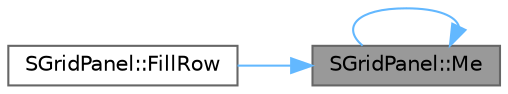 digraph "SGridPanel::Me"
{
 // INTERACTIVE_SVG=YES
 // LATEX_PDF_SIZE
  bgcolor="transparent";
  edge [fontname=Helvetica,fontsize=10,labelfontname=Helvetica,labelfontsize=10];
  node [fontname=Helvetica,fontsize=10,shape=box,height=0.2,width=0.4];
  rankdir="RL";
  Node1 [id="Node000001",label="SGridPanel::Me",height=0.2,width=0.4,color="gray40", fillcolor="grey60", style="filled", fontcolor="black",tooltip=" "];
  Node1 -> Node2 [id="edge1_Node000001_Node000002",dir="back",color="steelblue1",style="solid",tooltip=" "];
  Node2 [id="Node000002",label="SGridPanel::FillRow",height=0.2,width=0.4,color="grey40", fillcolor="white", style="filled",URL="$d3/dc0/classSGridPanel.html#a068f49212fadc5c6421853581433acca",tooltip="Specify a row to stretch instead of sizing to content."];
  Node1 -> Node1 [id="edge2_Node000001_Node000001",dir="back",color="steelblue1",style="solid",tooltip=" "];
}
